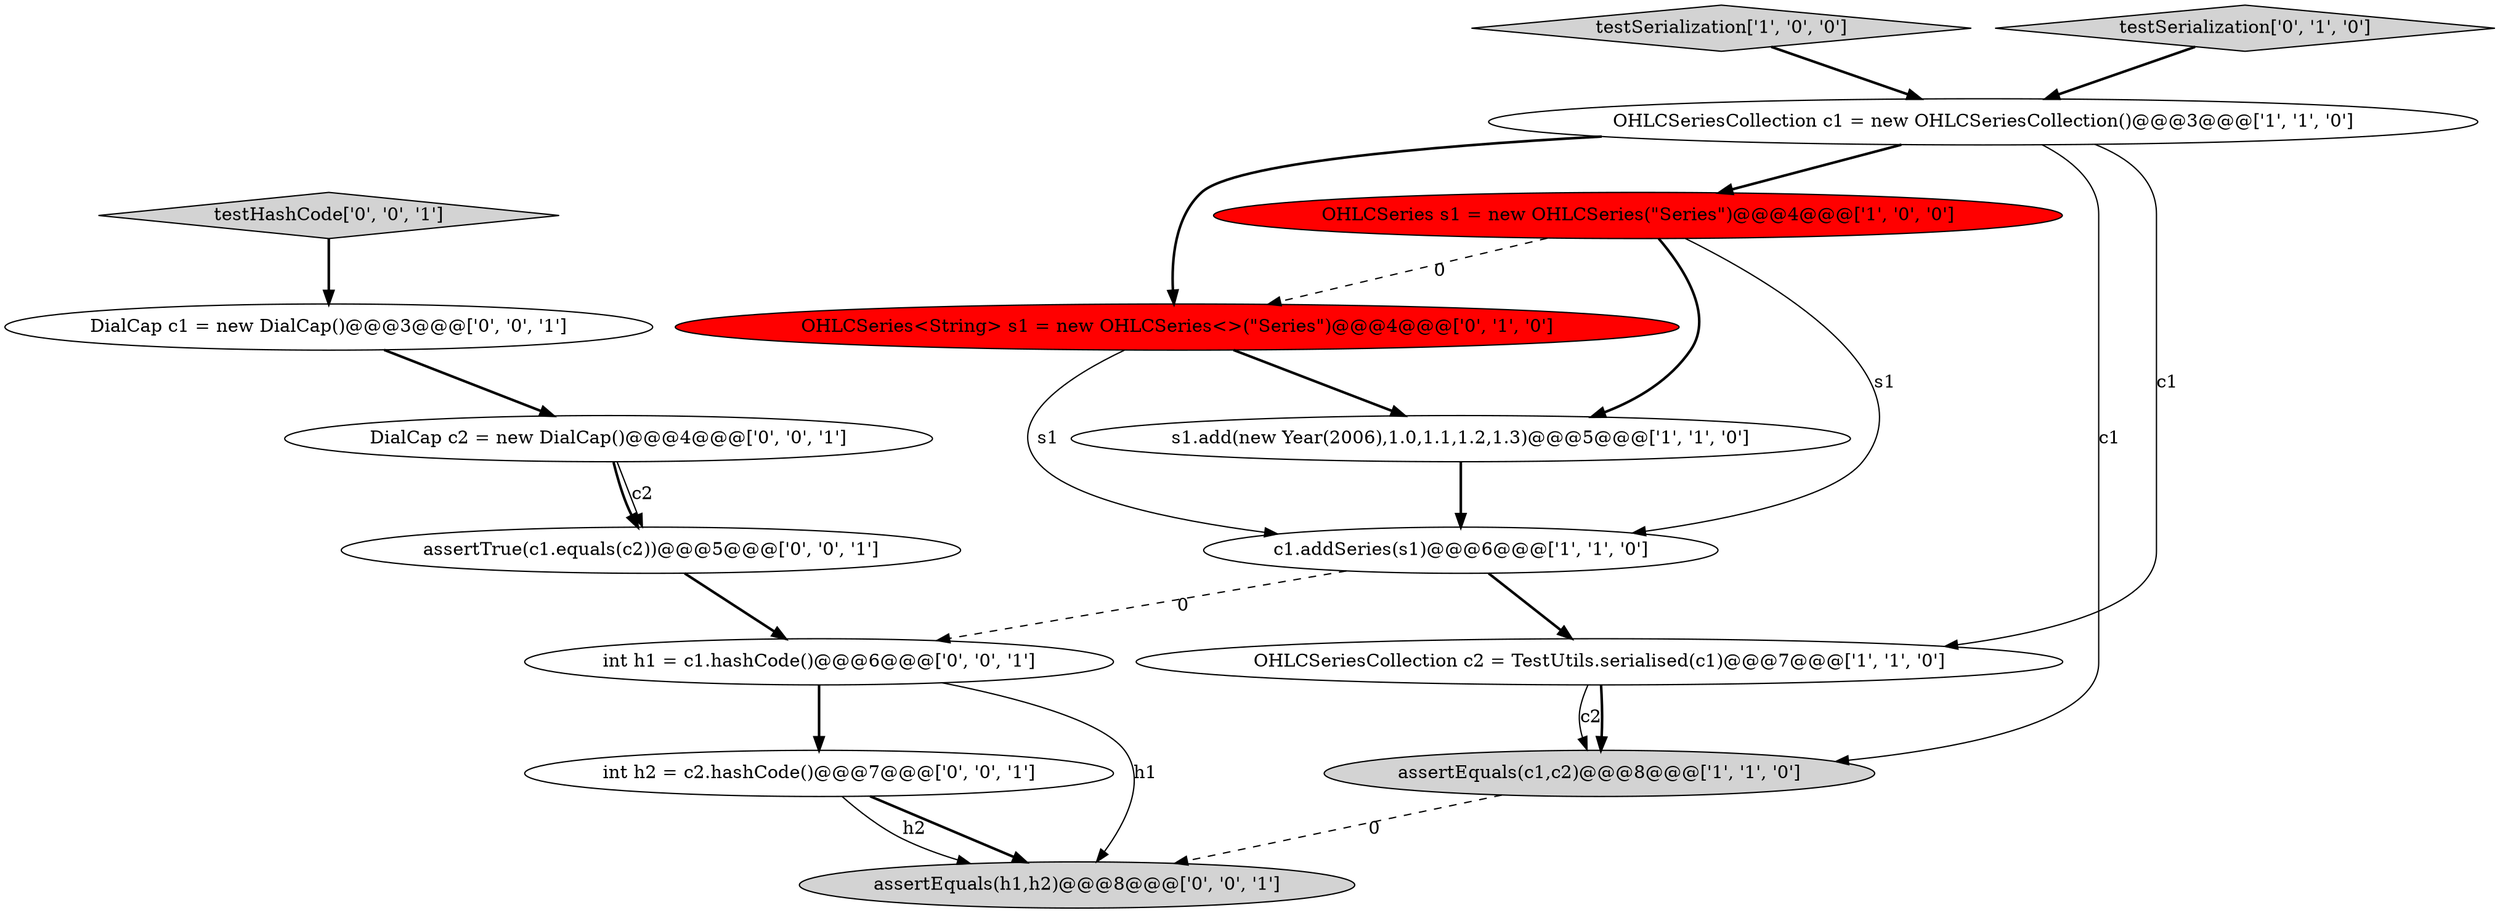 digraph {
9 [style = filled, label = "int h2 = c2.hashCode()@@@7@@@['0', '0', '1']", fillcolor = white, shape = ellipse image = "AAA0AAABBB3BBB"];
11 [style = filled, label = "DialCap c2 = new DialCap()@@@4@@@['0', '0', '1']", fillcolor = white, shape = ellipse image = "AAA0AAABBB3BBB"];
0 [style = filled, label = "c1.addSeries(s1)@@@6@@@['1', '1', '0']", fillcolor = white, shape = ellipse image = "AAA0AAABBB1BBB"];
6 [style = filled, label = "s1.add(new Year(2006),1.0,1.1,1.2,1.3)@@@5@@@['1', '1', '0']", fillcolor = white, shape = ellipse image = "AAA0AAABBB1BBB"];
7 [style = filled, label = "OHLCSeries<String> s1 = new OHLCSeries<>(\"Series\")@@@4@@@['0', '1', '0']", fillcolor = red, shape = ellipse image = "AAA1AAABBB2BBB"];
12 [style = filled, label = "int h1 = c1.hashCode()@@@6@@@['0', '0', '1']", fillcolor = white, shape = ellipse image = "AAA0AAABBB3BBB"];
15 [style = filled, label = "assertEquals(h1,h2)@@@8@@@['0', '0', '1']", fillcolor = lightgray, shape = ellipse image = "AAA0AAABBB3BBB"];
2 [style = filled, label = "testSerialization['1', '0', '0']", fillcolor = lightgray, shape = diamond image = "AAA0AAABBB1BBB"];
4 [style = filled, label = "assertEquals(c1,c2)@@@8@@@['1', '1', '0']", fillcolor = lightgray, shape = ellipse image = "AAA0AAABBB1BBB"];
1 [style = filled, label = "OHLCSeriesCollection c1 = new OHLCSeriesCollection()@@@3@@@['1', '1', '0']", fillcolor = white, shape = ellipse image = "AAA0AAABBB1BBB"];
5 [style = filled, label = "OHLCSeriesCollection c2 = TestUtils.serialised(c1)@@@7@@@['1', '1', '0']", fillcolor = white, shape = ellipse image = "AAA0AAABBB1BBB"];
14 [style = filled, label = "testHashCode['0', '0', '1']", fillcolor = lightgray, shape = diamond image = "AAA0AAABBB3BBB"];
13 [style = filled, label = "DialCap c1 = new DialCap()@@@3@@@['0', '0', '1']", fillcolor = white, shape = ellipse image = "AAA0AAABBB3BBB"];
10 [style = filled, label = "assertTrue(c1.equals(c2))@@@5@@@['0', '0', '1']", fillcolor = white, shape = ellipse image = "AAA0AAABBB3BBB"];
8 [style = filled, label = "testSerialization['0', '1', '0']", fillcolor = lightgray, shape = diamond image = "AAA0AAABBB2BBB"];
3 [style = filled, label = "OHLCSeries s1 = new OHLCSeries(\"Series\")@@@4@@@['1', '0', '0']", fillcolor = red, shape = ellipse image = "AAA1AAABBB1BBB"];
3->7 [style = dashed, label="0"];
2->1 [style = bold, label=""];
5->4 [style = solid, label="c2"];
1->3 [style = bold, label=""];
3->6 [style = bold, label=""];
6->0 [style = bold, label=""];
0->12 [style = dashed, label="0"];
12->9 [style = bold, label=""];
1->7 [style = bold, label=""];
13->11 [style = bold, label=""];
12->15 [style = solid, label="h1"];
8->1 [style = bold, label=""];
1->5 [style = solid, label="c1"];
11->10 [style = bold, label=""];
10->12 [style = bold, label=""];
9->15 [style = bold, label=""];
4->15 [style = dashed, label="0"];
11->10 [style = solid, label="c2"];
5->4 [style = bold, label=""];
7->6 [style = bold, label=""];
9->15 [style = solid, label="h2"];
7->0 [style = solid, label="s1"];
1->4 [style = solid, label="c1"];
3->0 [style = solid, label="s1"];
14->13 [style = bold, label=""];
0->5 [style = bold, label=""];
}
